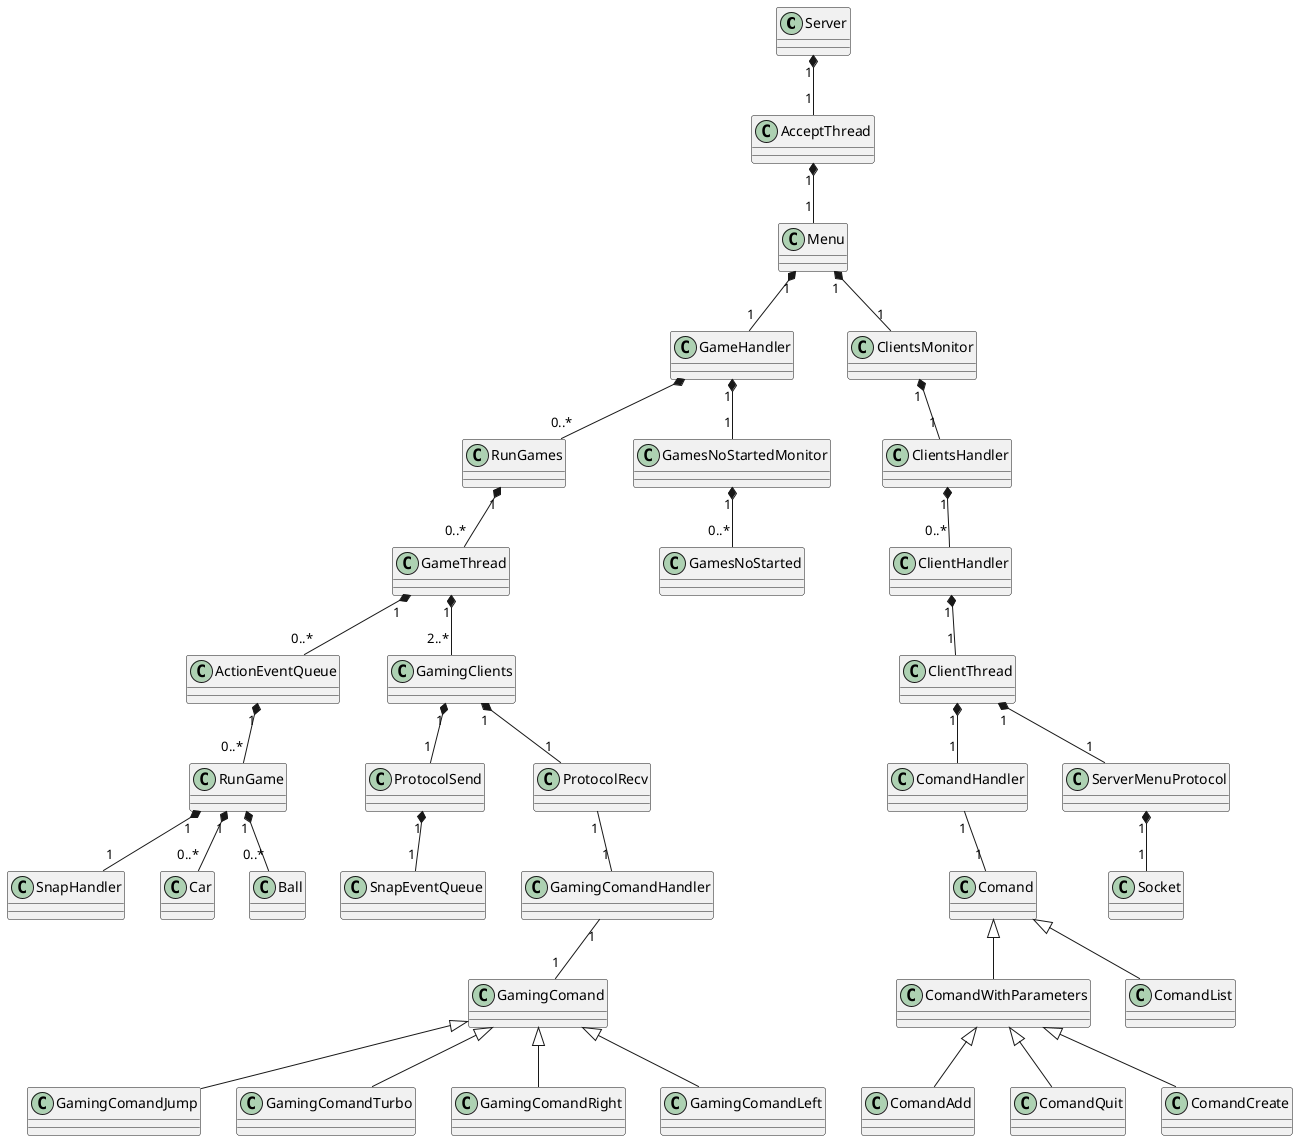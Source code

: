@startuml
'https://plantuml.com/class-diagram

Server "1"*--"1" AcceptThread
AcceptThread "1"*--"1" Menu


Menu "1"*--"1" GameHandler
GameHandler *-- "0..*" RunGames

GameHandler "1" *-- "1" GamesNoStartedMonitor
GamesNoStartedMonitor "1" *-- "0..*" GamesNoStarted


Menu"1"*--"1"ClientsMonitor
ClientsMonitor"1"*--"1"ClientsHandler
ClientsHandler"1"*--"0..*"ClientHandler
ClientHandler "1"*--"1"ClientThread
ClientThread "1"*--"1" ComandHandler
ClientThread "1"*--"1" ServerMenuProtocol
ServerMenuProtocol "1"*--"1"  Socket

RunGames "1"*--"0..*" GameThread

ProtocolSend "1"*--"1" SnapEventQueue
GameThread "1" *-- "0..*" ActionEventQueue
ActionEventQueue "1" *-- "0..*" RunGame
RunGame "1" *-- "1" SnapHandler
RunGame "1" *-- "0..*" Car
RunGame "1" *-- "0..*" Ball

GameThread "1" *-- "2..*" GamingClients
GamingClients "1"*--"1" ProtocolSend
GamingClients "1"*--"1" ProtocolRecv
ProtocolRecv "1"--"1" GamingComandHandler
GamingComandHandler "1"--"1" GamingComand
GamingComand <|-- GamingComandJump
GamingComand <|-- GamingComandTurbo
GamingComand <|-- GamingComandRight
GamingComand <|-- GamingComandLeft


ComandHandler "1"--"1" Comand
Comand <|-- ComandWithParameters
Comand <|-- ComandList
ComandWithParameters <|-- ComandAdd
ComandWithParameters <|-- ComandQuit
ComandWithParameters <|-- ComandCreate




@enduml